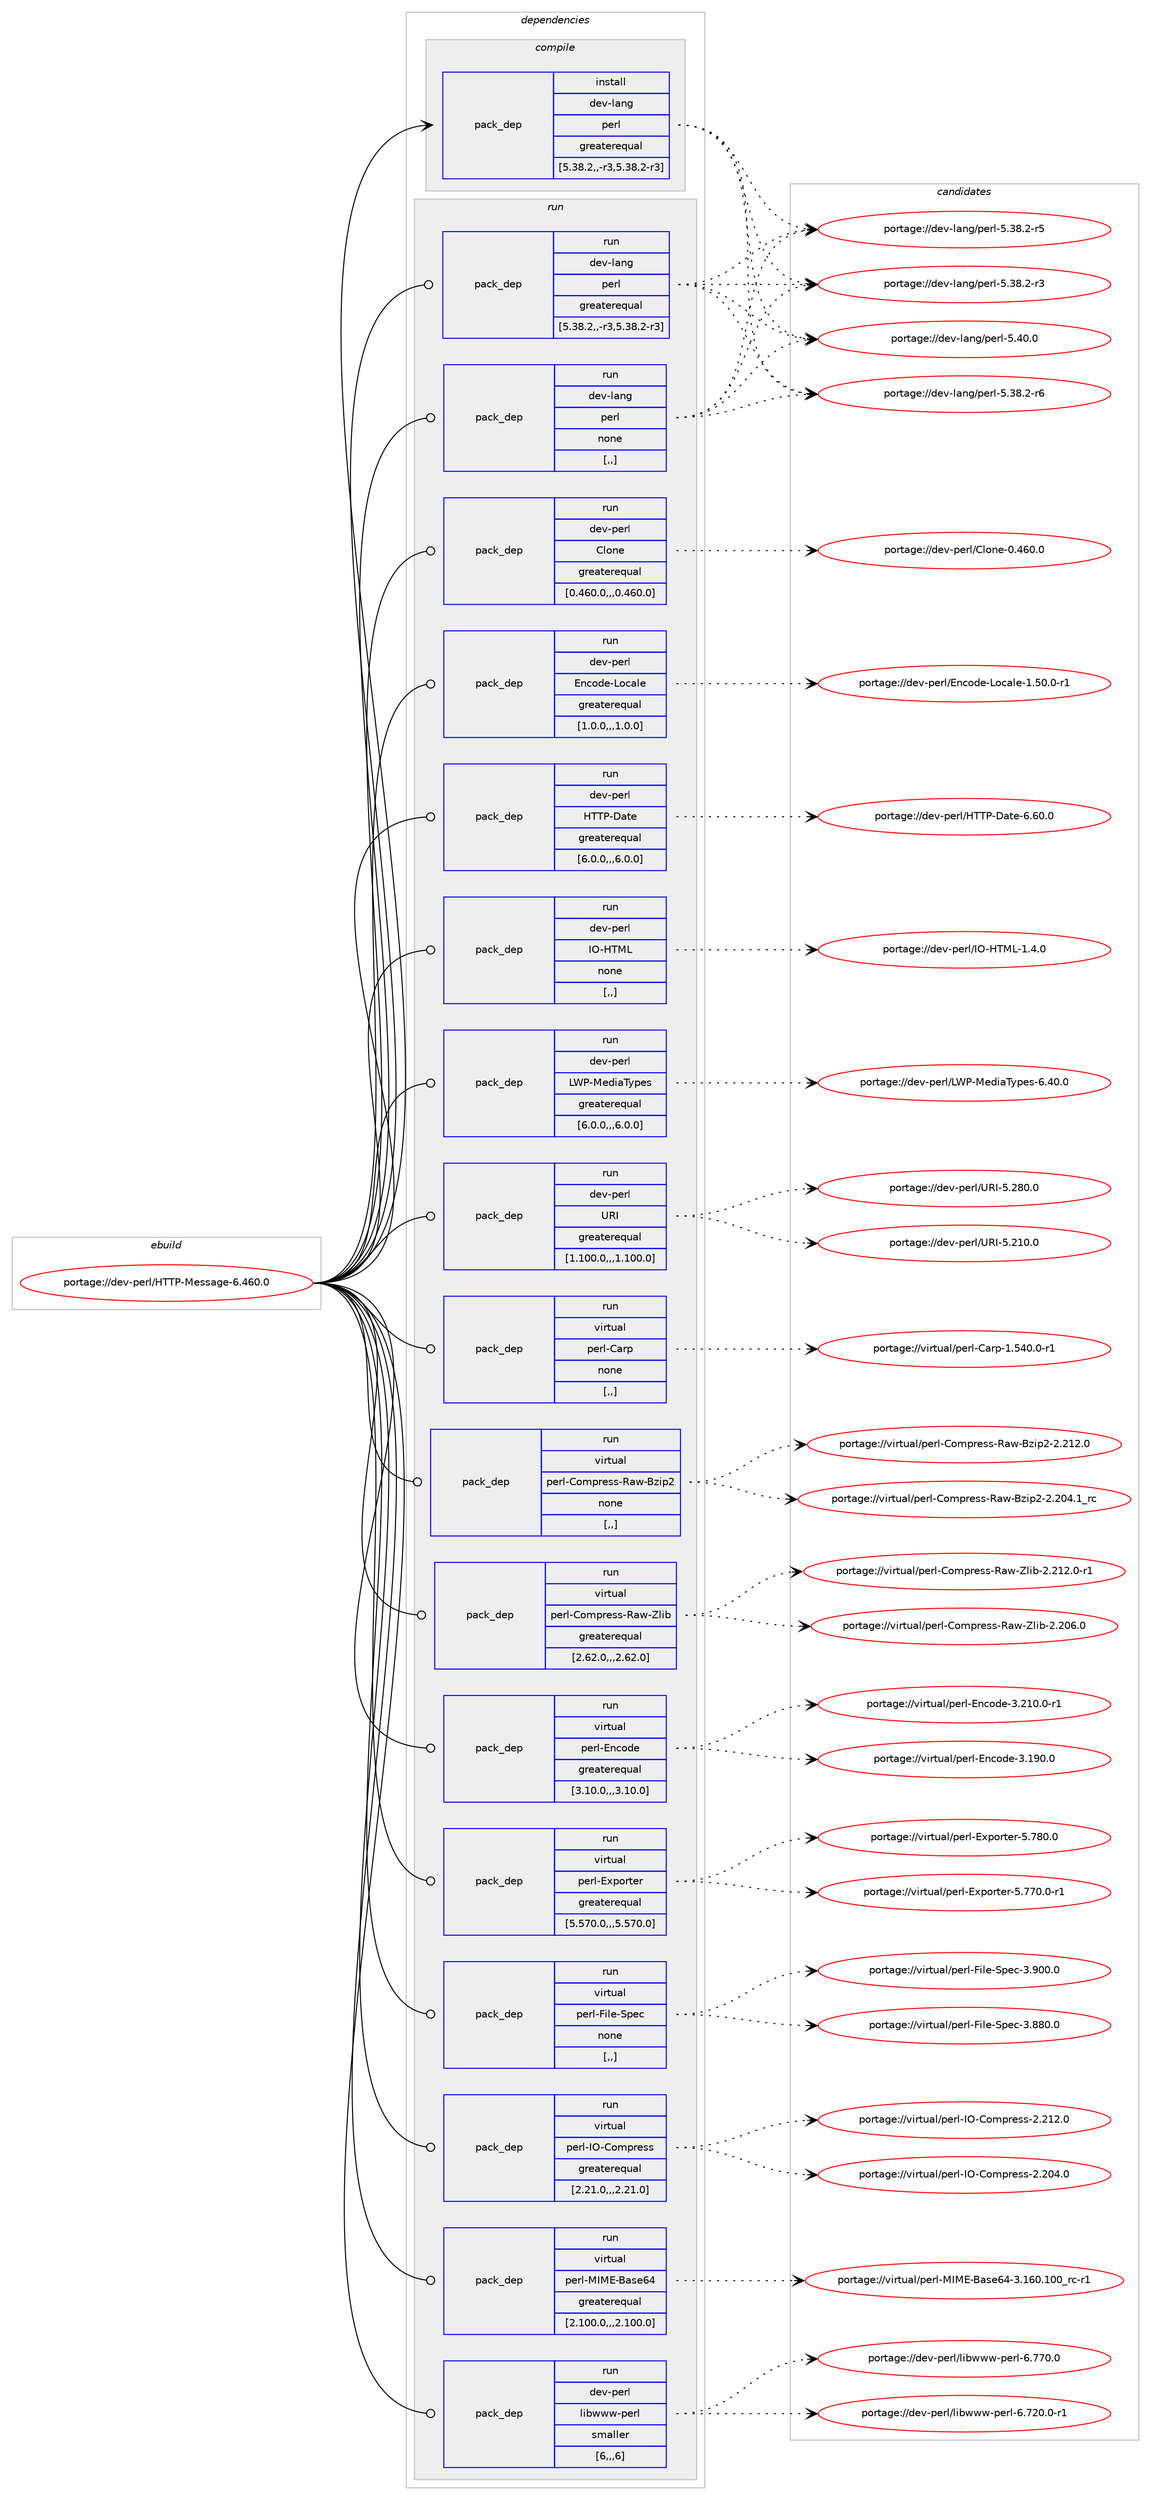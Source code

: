 digraph prolog {

# *************
# Graph options
# *************

newrank=true;
concentrate=true;
compound=true;
graph [rankdir=LR,fontname=Helvetica,fontsize=10,ranksep=1.5];#, ranksep=2.5, nodesep=0.2];
edge  [arrowhead=vee];
node  [fontname=Helvetica,fontsize=10];

# **********
# The ebuild
# **********

subgraph cluster_leftcol {
color=gray;
label=<<i>ebuild</i>>;
id [label="portage://dev-perl/HTTP-Message-6.460.0", color=red, width=4, href="../dev-perl/HTTP-Message-6.460.0.svg"];
}

# ****************
# The dependencies
# ****************

subgraph cluster_midcol {
color=gray;
label=<<i>dependencies</i>>;
subgraph cluster_compile {
fillcolor="#eeeeee";
style=filled;
label=<<i>compile</i>>;
subgraph pack100615 {
dependency131769 [label=<<TABLE BORDER="0" CELLBORDER="1" CELLSPACING="0" CELLPADDING="4" WIDTH="220"><TR><TD ROWSPAN="6" CELLPADDING="30">pack_dep</TD></TR><TR><TD WIDTH="110">install</TD></TR><TR><TD>dev-lang</TD></TR><TR><TD>perl</TD></TR><TR><TD>greaterequal</TD></TR><TR><TD>[5.38.2,,-r3,5.38.2-r3]</TD></TR></TABLE>>, shape=none, color=blue];
}
id:e -> dependency131769:w [weight=20,style="solid",arrowhead="vee"];
}
subgraph cluster_compileandrun {
fillcolor="#eeeeee";
style=filled;
label=<<i>compile and run</i>>;
}
subgraph cluster_run {
fillcolor="#eeeeee";
style=filled;
label=<<i>run</i>>;
subgraph pack100616 {
dependency131770 [label=<<TABLE BORDER="0" CELLBORDER="1" CELLSPACING="0" CELLPADDING="4" WIDTH="220"><TR><TD ROWSPAN="6" CELLPADDING="30">pack_dep</TD></TR><TR><TD WIDTH="110">run</TD></TR><TR><TD>dev-lang</TD></TR><TR><TD>perl</TD></TR><TR><TD>greaterequal</TD></TR><TR><TD>[5.38.2,,-r3,5.38.2-r3]</TD></TR></TABLE>>, shape=none, color=blue];
}
id:e -> dependency131770:w [weight=20,style="solid",arrowhead="odot"];
subgraph pack100617 {
dependency131771 [label=<<TABLE BORDER="0" CELLBORDER="1" CELLSPACING="0" CELLPADDING="4" WIDTH="220"><TR><TD ROWSPAN="6" CELLPADDING="30">pack_dep</TD></TR><TR><TD WIDTH="110">run</TD></TR><TR><TD>dev-lang</TD></TR><TR><TD>perl</TD></TR><TR><TD>none</TD></TR><TR><TD>[,,]</TD></TR></TABLE>>, shape=none, color=blue];
}
id:e -> dependency131771:w [weight=20,style="solid",arrowhead="odot"];
subgraph pack100618 {
dependency131772 [label=<<TABLE BORDER="0" CELLBORDER="1" CELLSPACING="0" CELLPADDING="4" WIDTH="220"><TR><TD ROWSPAN="6" CELLPADDING="30">pack_dep</TD></TR><TR><TD WIDTH="110">run</TD></TR><TR><TD>dev-perl</TD></TR><TR><TD>Clone</TD></TR><TR><TD>greaterequal</TD></TR><TR><TD>[0.460.0,,,0.460.0]</TD></TR></TABLE>>, shape=none, color=blue];
}
id:e -> dependency131772:w [weight=20,style="solid",arrowhead="odot"];
subgraph pack100619 {
dependency131773 [label=<<TABLE BORDER="0" CELLBORDER="1" CELLSPACING="0" CELLPADDING="4" WIDTH="220"><TR><TD ROWSPAN="6" CELLPADDING="30">pack_dep</TD></TR><TR><TD WIDTH="110">run</TD></TR><TR><TD>dev-perl</TD></TR><TR><TD>Encode-Locale</TD></TR><TR><TD>greaterequal</TD></TR><TR><TD>[1.0.0,,,1.0.0]</TD></TR></TABLE>>, shape=none, color=blue];
}
id:e -> dependency131773:w [weight=20,style="solid",arrowhead="odot"];
subgraph pack100620 {
dependency131774 [label=<<TABLE BORDER="0" CELLBORDER="1" CELLSPACING="0" CELLPADDING="4" WIDTH="220"><TR><TD ROWSPAN="6" CELLPADDING="30">pack_dep</TD></TR><TR><TD WIDTH="110">run</TD></TR><TR><TD>dev-perl</TD></TR><TR><TD>HTTP-Date</TD></TR><TR><TD>greaterequal</TD></TR><TR><TD>[6.0.0,,,6.0.0]</TD></TR></TABLE>>, shape=none, color=blue];
}
id:e -> dependency131774:w [weight=20,style="solid",arrowhead="odot"];
subgraph pack100621 {
dependency131775 [label=<<TABLE BORDER="0" CELLBORDER="1" CELLSPACING="0" CELLPADDING="4" WIDTH="220"><TR><TD ROWSPAN="6" CELLPADDING="30">pack_dep</TD></TR><TR><TD WIDTH="110">run</TD></TR><TR><TD>dev-perl</TD></TR><TR><TD>IO-HTML</TD></TR><TR><TD>none</TD></TR><TR><TD>[,,]</TD></TR></TABLE>>, shape=none, color=blue];
}
id:e -> dependency131775:w [weight=20,style="solid",arrowhead="odot"];
subgraph pack100622 {
dependency131776 [label=<<TABLE BORDER="0" CELLBORDER="1" CELLSPACING="0" CELLPADDING="4" WIDTH="220"><TR><TD ROWSPAN="6" CELLPADDING="30">pack_dep</TD></TR><TR><TD WIDTH="110">run</TD></TR><TR><TD>dev-perl</TD></TR><TR><TD>LWP-MediaTypes</TD></TR><TR><TD>greaterequal</TD></TR><TR><TD>[6.0.0,,,6.0.0]</TD></TR></TABLE>>, shape=none, color=blue];
}
id:e -> dependency131776:w [weight=20,style="solid",arrowhead="odot"];
subgraph pack100623 {
dependency131777 [label=<<TABLE BORDER="0" CELLBORDER="1" CELLSPACING="0" CELLPADDING="4" WIDTH="220"><TR><TD ROWSPAN="6" CELLPADDING="30">pack_dep</TD></TR><TR><TD WIDTH="110">run</TD></TR><TR><TD>dev-perl</TD></TR><TR><TD>URI</TD></TR><TR><TD>greaterequal</TD></TR><TR><TD>[1.100.0,,,1.100.0]</TD></TR></TABLE>>, shape=none, color=blue];
}
id:e -> dependency131777:w [weight=20,style="solid",arrowhead="odot"];
subgraph pack100624 {
dependency131778 [label=<<TABLE BORDER="0" CELLBORDER="1" CELLSPACING="0" CELLPADDING="4" WIDTH="220"><TR><TD ROWSPAN="6" CELLPADDING="30">pack_dep</TD></TR><TR><TD WIDTH="110">run</TD></TR><TR><TD>virtual</TD></TR><TR><TD>perl-Carp</TD></TR><TR><TD>none</TD></TR><TR><TD>[,,]</TD></TR></TABLE>>, shape=none, color=blue];
}
id:e -> dependency131778:w [weight=20,style="solid",arrowhead="odot"];
subgraph pack100625 {
dependency131779 [label=<<TABLE BORDER="0" CELLBORDER="1" CELLSPACING="0" CELLPADDING="4" WIDTH="220"><TR><TD ROWSPAN="6" CELLPADDING="30">pack_dep</TD></TR><TR><TD WIDTH="110">run</TD></TR><TR><TD>virtual</TD></TR><TR><TD>perl-Compress-Raw-Bzip2</TD></TR><TR><TD>none</TD></TR><TR><TD>[,,]</TD></TR></TABLE>>, shape=none, color=blue];
}
id:e -> dependency131779:w [weight=20,style="solid",arrowhead="odot"];
subgraph pack100626 {
dependency131780 [label=<<TABLE BORDER="0" CELLBORDER="1" CELLSPACING="0" CELLPADDING="4" WIDTH="220"><TR><TD ROWSPAN="6" CELLPADDING="30">pack_dep</TD></TR><TR><TD WIDTH="110">run</TD></TR><TR><TD>virtual</TD></TR><TR><TD>perl-Compress-Raw-Zlib</TD></TR><TR><TD>greaterequal</TD></TR><TR><TD>[2.62.0,,,2.62.0]</TD></TR></TABLE>>, shape=none, color=blue];
}
id:e -> dependency131780:w [weight=20,style="solid",arrowhead="odot"];
subgraph pack100627 {
dependency131781 [label=<<TABLE BORDER="0" CELLBORDER="1" CELLSPACING="0" CELLPADDING="4" WIDTH="220"><TR><TD ROWSPAN="6" CELLPADDING="30">pack_dep</TD></TR><TR><TD WIDTH="110">run</TD></TR><TR><TD>virtual</TD></TR><TR><TD>perl-Encode</TD></TR><TR><TD>greaterequal</TD></TR><TR><TD>[3.10.0,,,3.10.0]</TD></TR></TABLE>>, shape=none, color=blue];
}
id:e -> dependency131781:w [weight=20,style="solid",arrowhead="odot"];
subgraph pack100628 {
dependency131782 [label=<<TABLE BORDER="0" CELLBORDER="1" CELLSPACING="0" CELLPADDING="4" WIDTH="220"><TR><TD ROWSPAN="6" CELLPADDING="30">pack_dep</TD></TR><TR><TD WIDTH="110">run</TD></TR><TR><TD>virtual</TD></TR><TR><TD>perl-Exporter</TD></TR><TR><TD>greaterequal</TD></TR><TR><TD>[5.570.0,,,5.570.0]</TD></TR></TABLE>>, shape=none, color=blue];
}
id:e -> dependency131782:w [weight=20,style="solid",arrowhead="odot"];
subgraph pack100629 {
dependency131783 [label=<<TABLE BORDER="0" CELLBORDER="1" CELLSPACING="0" CELLPADDING="4" WIDTH="220"><TR><TD ROWSPAN="6" CELLPADDING="30">pack_dep</TD></TR><TR><TD WIDTH="110">run</TD></TR><TR><TD>virtual</TD></TR><TR><TD>perl-File-Spec</TD></TR><TR><TD>none</TD></TR><TR><TD>[,,]</TD></TR></TABLE>>, shape=none, color=blue];
}
id:e -> dependency131783:w [weight=20,style="solid",arrowhead="odot"];
subgraph pack100630 {
dependency131784 [label=<<TABLE BORDER="0" CELLBORDER="1" CELLSPACING="0" CELLPADDING="4" WIDTH="220"><TR><TD ROWSPAN="6" CELLPADDING="30">pack_dep</TD></TR><TR><TD WIDTH="110">run</TD></TR><TR><TD>virtual</TD></TR><TR><TD>perl-IO-Compress</TD></TR><TR><TD>greaterequal</TD></TR><TR><TD>[2.21.0,,,2.21.0]</TD></TR></TABLE>>, shape=none, color=blue];
}
id:e -> dependency131784:w [weight=20,style="solid",arrowhead="odot"];
subgraph pack100631 {
dependency131785 [label=<<TABLE BORDER="0" CELLBORDER="1" CELLSPACING="0" CELLPADDING="4" WIDTH="220"><TR><TD ROWSPAN="6" CELLPADDING="30">pack_dep</TD></TR><TR><TD WIDTH="110">run</TD></TR><TR><TD>virtual</TD></TR><TR><TD>perl-MIME-Base64</TD></TR><TR><TD>greaterequal</TD></TR><TR><TD>[2.100.0,,,2.100.0]</TD></TR></TABLE>>, shape=none, color=blue];
}
id:e -> dependency131785:w [weight=20,style="solid",arrowhead="odot"];
subgraph pack100632 {
dependency131786 [label=<<TABLE BORDER="0" CELLBORDER="1" CELLSPACING="0" CELLPADDING="4" WIDTH="220"><TR><TD ROWSPAN="6" CELLPADDING="30">pack_dep</TD></TR><TR><TD WIDTH="110">run</TD></TR><TR><TD>dev-perl</TD></TR><TR><TD>libwww-perl</TD></TR><TR><TD>smaller</TD></TR><TR><TD>[6,,,6]</TD></TR></TABLE>>, shape=none, color=blue];
}
id:e -> dependency131786:w [weight=20,style="solid",arrowhead="odot"];
}
}

# **************
# The candidates
# **************

subgraph cluster_choices {
rank=same;
color=gray;
label=<<i>candidates</i>>;

subgraph choice100615 {
color=black;
nodesep=1;
choice10010111845108971101034711210111410845534652484648 [label="portage://dev-lang/perl-5.40.0", color=red, width=4,href="../dev-lang/perl-5.40.0.svg"];
choice100101118451089711010347112101114108455346515646504511454 [label="portage://dev-lang/perl-5.38.2-r6", color=red, width=4,href="../dev-lang/perl-5.38.2-r6.svg"];
choice100101118451089711010347112101114108455346515646504511453 [label="portage://dev-lang/perl-5.38.2-r5", color=red, width=4,href="../dev-lang/perl-5.38.2-r5.svg"];
choice100101118451089711010347112101114108455346515646504511451 [label="portage://dev-lang/perl-5.38.2-r3", color=red, width=4,href="../dev-lang/perl-5.38.2-r3.svg"];
dependency131769:e -> choice10010111845108971101034711210111410845534652484648:w [style=dotted,weight="100"];
dependency131769:e -> choice100101118451089711010347112101114108455346515646504511454:w [style=dotted,weight="100"];
dependency131769:e -> choice100101118451089711010347112101114108455346515646504511453:w [style=dotted,weight="100"];
dependency131769:e -> choice100101118451089711010347112101114108455346515646504511451:w [style=dotted,weight="100"];
}
subgraph choice100616 {
color=black;
nodesep=1;
choice10010111845108971101034711210111410845534652484648 [label="portage://dev-lang/perl-5.40.0", color=red, width=4,href="../dev-lang/perl-5.40.0.svg"];
choice100101118451089711010347112101114108455346515646504511454 [label="portage://dev-lang/perl-5.38.2-r6", color=red, width=4,href="../dev-lang/perl-5.38.2-r6.svg"];
choice100101118451089711010347112101114108455346515646504511453 [label="portage://dev-lang/perl-5.38.2-r5", color=red, width=4,href="../dev-lang/perl-5.38.2-r5.svg"];
choice100101118451089711010347112101114108455346515646504511451 [label="portage://dev-lang/perl-5.38.2-r3", color=red, width=4,href="../dev-lang/perl-5.38.2-r3.svg"];
dependency131770:e -> choice10010111845108971101034711210111410845534652484648:w [style=dotted,weight="100"];
dependency131770:e -> choice100101118451089711010347112101114108455346515646504511454:w [style=dotted,weight="100"];
dependency131770:e -> choice100101118451089711010347112101114108455346515646504511453:w [style=dotted,weight="100"];
dependency131770:e -> choice100101118451089711010347112101114108455346515646504511451:w [style=dotted,weight="100"];
}
subgraph choice100617 {
color=black;
nodesep=1;
choice10010111845108971101034711210111410845534652484648 [label="portage://dev-lang/perl-5.40.0", color=red, width=4,href="../dev-lang/perl-5.40.0.svg"];
choice100101118451089711010347112101114108455346515646504511454 [label="portage://dev-lang/perl-5.38.2-r6", color=red, width=4,href="../dev-lang/perl-5.38.2-r6.svg"];
choice100101118451089711010347112101114108455346515646504511453 [label="portage://dev-lang/perl-5.38.2-r5", color=red, width=4,href="../dev-lang/perl-5.38.2-r5.svg"];
choice100101118451089711010347112101114108455346515646504511451 [label="portage://dev-lang/perl-5.38.2-r3", color=red, width=4,href="../dev-lang/perl-5.38.2-r3.svg"];
dependency131771:e -> choice10010111845108971101034711210111410845534652484648:w [style=dotted,weight="100"];
dependency131771:e -> choice100101118451089711010347112101114108455346515646504511454:w [style=dotted,weight="100"];
dependency131771:e -> choice100101118451089711010347112101114108455346515646504511453:w [style=dotted,weight="100"];
dependency131771:e -> choice100101118451089711010347112101114108455346515646504511451:w [style=dotted,weight="100"];
}
subgraph choice100618 {
color=black;
nodesep=1;
choice1001011184511210111410847671081111101014548465254484648 [label="portage://dev-perl/Clone-0.460.0", color=red, width=4,href="../dev-perl/Clone-0.460.0.svg"];
dependency131772:e -> choice1001011184511210111410847671081111101014548465254484648:w [style=dotted,weight="100"];
}
subgraph choice100619 {
color=black;
nodesep=1;
choice1001011184511210111410847691109911110010145761119997108101454946534846484511449 [label="portage://dev-perl/Encode-Locale-1.50.0-r1", color=red, width=4,href="../dev-perl/Encode-Locale-1.50.0-r1.svg"];
dependency131773:e -> choice1001011184511210111410847691109911110010145761119997108101454946534846484511449:w [style=dotted,weight="100"];
}
subgraph choice100620 {
color=black;
nodesep=1;
choice10010111845112101114108477284848045689711610145544654484648 [label="portage://dev-perl/HTTP-Date-6.60.0", color=red, width=4,href="../dev-perl/HTTP-Date-6.60.0.svg"];
dependency131774:e -> choice10010111845112101114108477284848045689711610145544654484648:w [style=dotted,weight="100"];
}
subgraph choice100621 {
color=black;
nodesep=1;
choice100101118451121011141084773794572847776454946524648 [label="portage://dev-perl/IO-HTML-1.4.0", color=red, width=4,href="../dev-perl/IO-HTML-1.4.0.svg"];
dependency131775:e -> choice100101118451121011141084773794572847776454946524648:w [style=dotted,weight="100"];
}
subgraph choice100622 {
color=black;
nodesep=1;
choice10010111845112101114108477687804577101100105978412111210111545544652484648 [label="portage://dev-perl/LWP-MediaTypes-6.40.0", color=red, width=4,href="../dev-perl/LWP-MediaTypes-6.40.0.svg"];
dependency131776:e -> choice10010111845112101114108477687804577101100105978412111210111545544652484648:w [style=dotted,weight="100"];
}
subgraph choice100623 {
color=black;
nodesep=1;
choice10010111845112101114108478582734553465056484648 [label="portage://dev-perl/URI-5.280.0", color=red, width=4,href="../dev-perl/URI-5.280.0.svg"];
choice10010111845112101114108478582734553465049484648 [label="portage://dev-perl/URI-5.210.0", color=red, width=4,href="../dev-perl/URI-5.210.0.svg"];
dependency131777:e -> choice10010111845112101114108478582734553465056484648:w [style=dotted,weight="100"];
dependency131777:e -> choice10010111845112101114108478582734553465049484648:w [style=dotted,weight="100"];
}
subgraph choice100624 {
color=black;
nodesep=1;
choice118105114116117971084711210111410845679711411245494653524846484511449 [label="portage://virtual/perl-Carp-1.540.0-r1", color=red, width=4,href="../virtual/perl-Carp-1.540.0-r1.svg"];
dependency131778:e -> choice118105114116117971084711210111410845679711411245494653524846484511449:w [style=dotted,weight="100"];
}
subgraph choice100625 {
color=black;
nodesep=1;
choice118105114116117971084711210111410845671111091121141011151154582971194566122105112504550465049504648 [label="portage://virtual/perl-Compress-Raw-Bzip2-2.212.0", color=red, width=4,href="../virtual/perl-Compress-Raw-Bzip2-2.212.0.svg"];
choice1181051141161179710847112101114108456711110911211410111511545829711945661221051125045504650485246499511499 [label="portage://virtual/perl-Compress-Raw-Bzip2-2.204.1_rc", color=red, width=4,href="../virtual/perl-Compress-Raw-Bzip2-2.204.1_rc.svg"];
dependency131779:e -> choice118105114116117971084711210111410845671111091121141011151154582971194566122105112504550465049504648:w [style=dotted,weight="100"];
dependency131779:e -> choice1181051141161179710847112101114108456711110911211410111511545829711945661221051125045504650485246499511499:w [style=dotted,weight="100"];
}
subgraph choice100626 {
color=black;
nodesep=1;
choice1181051141161179710847112101114108456711110911211410111511545829711945901081059845504650495046484511449 [label="portage://virtual/perl-Compress-Raw-Zlib-2.212.0-r1", color=red, width=4,href="../virtual/perl-Compress-Raw-Zlib-2.212.0-r1.svg"];
choice118105114116117971084711210111410845671111091121141011151154582971194590108105984550465048544648 [label="portage://virtual/perl-Compress-Raw-Zlib-2.206.0", color=red, width=4,href="../virtual/perl-Compress-Raw-Zlib-2.206.0.svg"];
dependency131780:e -> choice1181051141161179710847112101114108456711110911211410111511545829711945901081059845504650495046484511449:w [style=dotted,weight="100"];
dependency131780:e -> choice118105114116117971084711210111410845671111091121141011151154582971194590108105984550465048544648:w [style=dotted,weight="100"];
}
subgraph choice100627 {
color=black;
nodesep=1;
choice118105114116117971084711210111410845691109911110010145514650494846484511449 [label="portage://virtual/perl-Encode-3.210.0-r1", color=red, width=4,href="../virtual/perl-Encode-3.210.0-r1.svg"];
choice11810511411611797108471121011141084569110991111001014551464957484648 [label="portage://virtual/perl-Encode-3.190.0", color=red, width=4,href="../virtual/perl-Encode-3.190.0.svg"];
dependency131781:e -> choice118105114116117971084711210111410845691109911110010145514650494846484511449:w [style=dotted,weight="100"];
dependency131781:e -> choice11810511411611797108471121011141084569110991111001014551464957484648:w [style=dotted,weight="100"];
}
subgraph choice100628 {
color=black;
nodesep=1;
choice118105114116117971084711210111410845691201121111141161011144553465556484648 [label="portage://virtual/perl-Exporter-5.780.0", color=red, width=4,href="../virtual/perl-Exporter-5.780.0.svg"];
choice1181051141161179710847112101114108456912011211111411610111445534655554846484511449 [label="portage://virtual/perl-Exporter-5.770.0-r1", color=red, width=4,href="../virtual/perl-Exporter-5.770.0-r1.svg"];
dependency131782:e -> choice118105114116117971084711210111410845691201121111141161011144553465556484648:w [style=dotted,weight="100"];
dependency131782:e -> choice1181051141161179710847112101114108456912011211111411610111445534655554846484511449:w [style=dotted,weight="100"];
}
subgraph choice100629 {
color=black;
nodesep=1;
choice118105114116117971084711210111410845701051081014583112101994551465748484648 [label="portage://virtual/perl-File-Spec-3.900.0", color=red, width=4,href="../virtual/perl-File-Spec-3.900.0.svg"];
choice118105114116117971084711210111410845701051081014583112101994551465656484648 [label="portage://virtual/perl-File-Spec-3.880.0", color=red, width=4,href="../virtual/perl-File-Spec-3.880.0.svg"];
dependency131783:e -> choice118105114116117971084711210111410845701051081014583112101994551465748484648:w [style=dotted,weight="100"];
dependency131783:e -> choice118105114116117971084711210111410845701051081014583112101994551465656484648:w [style=dotted,weight="100"];
}
subgraph choice100630 {
color=black;
nodesep=1;
choice118105114116117971084711210111410845737945671111091121141011151154550465049504648 [label="portage://virtual/perl-IO-Compress-2.212.0", color=red, width=4,href="../virtual/perl-IO-Compress-2.212.0.svg"];
choice118105114116117971084711210111410845737945671111091121141011151154550465048524648 [label="portage://virtual/perl-IO-Compress-2.204.0", color=red, width=4,href="../virtual/perl-IO-Compress-2.204.0.svg"];
dependency131784:e -> choice118105114116117971084711210111410845737945671111091121141011151154550465049504648:w [style=dotted,weight="100"];
dependency131784:e -> choice118105114116117971084711210111410845737945671111091121141011151154550465048524648:w [style=dotted,weight="100"];
}
subgraph choice100631 {
color=black;
nodesep=1;
choice1181051141161179710847112101114108457773776945669711510154524551464954484649484895114994511449 [label="portage://virtual/perl-MIME-Base64-3.160.100_rc-r1", color=red, width=4,href="../virtual/perl-MIME-Base64-3.160.100_rc-r1.svg"];
dependency131785:e -> choice1181051141161179710847112101114108457773776945669711510154524551464954484649484895114994511449:w [style=dotted,weight="100"];
}
subgraph choice100632 {
color=black;
nodesep=1;
choice100101118451121011141084710810598119119119451121011141084554465555484648 [label="portage://dev-perl/libwww-perl-6.770.0", color=red, width=4,href="../dev-perl/libwww-perl-6.770.0.svg"];
choice1001011184511210111410847108105981191191194511210111410845544655504846484511449 [label="portage://dev-perl/libwww-perl-6.720.0-r1", color=red, width=4,href="../dev-perl/libwww-perl-6.720.0-r1.svg"];
dependency131786:e -> choice100101118451121011141084710810598119119119451121011141084554465555484648:w [style=dotted,weight="100"];
dependency131786:e -> choice1001011184511210111410847108105981191191194511210111410845544655504846484511449:w [style=dotted,weight="100"];
}
}

}

